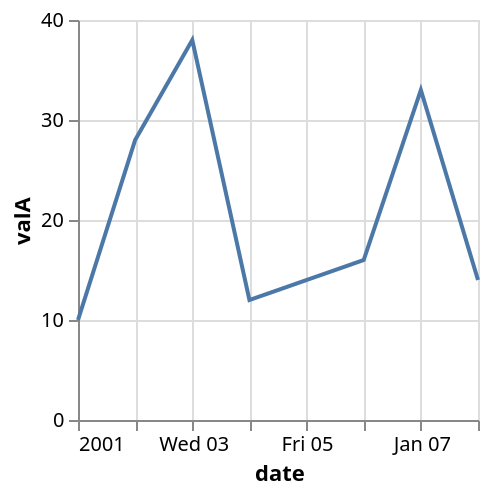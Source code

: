 {
  "$schema": "https://vega.github.io/schema/vega-lite/v5.json",
  "data": {
    "values": [
      {
        "date": "2001-01-01",
        "valA": 10
      },
      {
        "date": "2001-01-02",
        "valA": 28
      },
      {
        "date": "2001-01-03",
        "valA": 38
      },
      {
        "date": "2001-01-04",
        "valA": 12
      },
      {
        "date": "2001-01-05",
        "valA": 14
      },
      {
        "date": "2001-01-06",
        "valA": 16
      },
      {
        "date": "2001-01-07",
        "valA": 33
      },
      {
        "date": "2001-01-08",
        "valA": 14
      }
    ]
  },
  "mark": "line",
  "encoding": {
    "x": {
      "field": "date",
      "type": "temporal"
    },
    "y": {
      "field": "valA",
      "type": "quantitative"
    }
  }
}